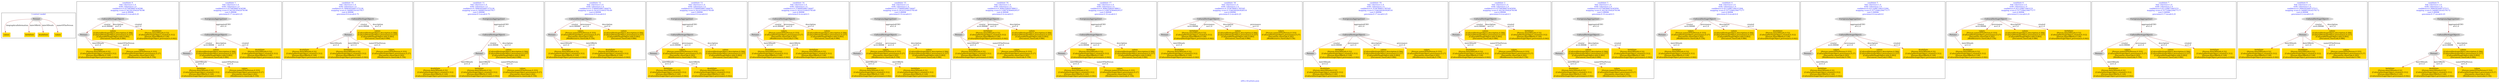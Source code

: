 digraph n0 {
fontcolor="blue"
remincross="true"
label="s09-s-18-artists.json"
subgraph cluster_0 {
label="1-correct model"
n2[style="filled",color="white",fillcolor="lightgray",label="Person1"];
n3[shape="plaintext",style="filled",fillcolor="gold",label="values"];
n4[shape="plaintext",style="filled",fillcolor="gold",label="birthDate"];
n5[shape="plaintext",style="filled",fillcolor="gold",label="deathDate"];
n6[shape="plaintext",style="filled",fillcolor="gold",label="values"];
}
subgraph cluster_1 {
label="candidate 0\nlink coherence:1.0\nnode coherence:1.0\nconfidence:0.4370858687434596\nmapping score:0.5623619562478198\ncost:4.99998\n-precision:0.2-recall:0.25"
n8[style="filled",color="white",fillcolor="lightgray",label="CulturalHeritageObject1"];
n9[style="filled",color="white",fillcolor="lightgray",label="Person1"];
n10[shape="plaintext",style="filled",fillcolor="gold",label="birthDate\n[Person,dateOfDeath,0.52]\n[CulturalHeritageObject,created,0.312]\n[Person,dateOfBirth,0.126]\n[CulturalHeritageObject,provenance,0.042]"];
n11[shape="plaintext",style="filled",fillcolor="gold",label="values\n[CulturalHeritageObject,description,0.584]\n[CulturalHeritageObject,provenance,0.237]\n[CulturalHeritageObject,title,0.093]\n[Document,classLink,0.086]"];
n12[shape="plaintext",style="filled",fillcolor="gold",label="deathDate\n[Person,dateOfDeath,0.52]\n[CulturalHeritageObject,created,0.312]\n[Person,dateOfBirth,0.126]\n[CulturalHeritageObject,provenance,0.042]"];
n13[shape="plaintext",style="filled",fillcolor="gold",label="values\n[Person,nameOfThePerson,0.333]\n[CulturalHeritageObject,provenance,0.27]\n[Document,classLink,0.242]\n[WebResource,classLink,0.156]"];
}
subgraph cluster_2 {
label="candidate 1\nlink coherence:1.0\nnode coherence:1.0\nconfidence:0.4370858687434596\nmapping score:0.5623619562478198\ncost:5.99998\n-precision:0.17-recall:0.25"
n15[style="filled",color="white",fillcolor="lightgray",label="CulturalHeritageObject1"];
n16[style="filled",color="white",fillcolor="lightgray",label="Person1"];
n17[style="filled",color="white",fillcolor="lightgray",label="EuropeanaAggregation1"];
n18[shape="plaintext",style="filled",fillcolor="gold",label="birthDate\n[Person,dateOfDeath,0.52]\n[CulturalHeritageObject,created,0.312]\n[Person,dateOfBirth,0.126]\n[CulturalHeritageObject,provenance,0.042]"];
n19[shape="plaintext",style="filled",fillcolor="gold",label="values\n[CulturalHeritageObject,description,0.584]\n[CulturalHeritageObject,provenance,0.237]\n[CulturalHeritageObject,title,0.093]\n[Document,classLink,0.086]"];
n20[shape="plaintext",style="filled",fillcolor="gold",label="deathDate\n[Person,dateOfDeath,0.52]\n[CulturalHeritageObject,created,0.312]\n[Person,dateOfBirth,0.126]\n[CulturalHeritageObject,provenance,0.042]"];
n21[shape="plaintext",style="filled",fillcolor="gold",label="values\n[Person,nameOfThePerson,0.333]\n[CulturalHeritageObject,provenance,0.27]\n[Document,classLink,0.242]\n[WebResource,classLink,0.156]"];
}
subgraph cluster_3 {
label="candidate 10\nlink coherence:1.0\nnode coherence:1.0\nconfidence:0.39065650497375126\nmapping score:0.546885501657917\ncost:4.99998\n-precision:0.6-recall:0.75"
n23[style="filled",color="white",fillcolor="lightgray",label="CulturalHeritageObject1"];
n24[style="filled",color="white",fillcolor="lightgray",label="Person1"];
n25[shape="plaintext",style="filled",fillcolor="gold",label="values\n[CulturalHeritageObject,description,0.584]\n[CulturalHeritageObject,provenance,0.237]\n[CulturalHeritageObject,title,0.093]\n[Document,classLink,0.086]"];
n26[shape="plaintext",style="filled",fillcolor="gold",label="deathDate\n[Person,dateOfDeath,0.52]\n[CulturalHeritageObject,created,0.312]\n[Person,dateOfBirth,0.126]\n[CulturalHeritageObject,provenance,0.042]"];
n27[shape="plaintext",style="filled",fillcolor="gold",label="birthDate\n[Person,dateOfDeath,0.52]\n[CulturalHeritageObject,created,0.312]\n[Person,dateOfBirth,0.126]\n[CulturalHeritageObject,provenance,0.042]"];
n28[shape="plaintext",style="filled",fillcolor="gold",label="values\n[Person,nameOfThePerson,0.333]\n[CulturalHeritageObject,provenance,0.27]\n[Document,classLink,0.242]\n[WebResource,classLink,0.156]"];
}
subgraph cluster_4 {
label="candidate 11\nlink coherence:1.0\nnode coherence:1.0\nconfidence:0.39065650497375126\nmapping score:0.546885501657917\ncost:5.99998\n-precision:0.5-recall:0.75"
n30[style="filled",color="white",fillcolor="lightgray",label="CulturalHeritageObject1"];
n31[style="filled",color="white",fillcolor="lightgray",label="Person1"];
n32[style="filled",color="white",fillcolor="lightgray",label="EuropeanaAggregation1"];
n33[shape="plaintext",style="filled",fillcolor="gold",label="values\n[CulturalHeritageObject,description,0.584]\n[CulturalHeritageObject,provenance,0.237]\n[CulturalHeritageObject,title,0.093]\n[Document,classLink,0.086]"];
n34[shape="plaintext",style="filled",fillcolor="gold",label="deathDate\n[Person,dateOfDeath,0.52]\n[CulturalHeritageObject,created,0.312]\n[Person,dateOfBirth,0.126]\n[CulturalHeritageObject,provenance,0.042]"];
n35[shape="plaintext",style="filled",fillcolor="gold",label="birthDate\n[Person,dateOfDeath,0.52]\n[CulturalHeritageObject,created,0.312]\n[Person,dateOfBirth,0.126]\n[CulturalHeritageObject,provenance,0.042]"];
n36[shape="plaintext",style="filled",fillcolor="gold",label="values\n[Person,nameOfThePerson,0.333]\n[CulturalHeritageObject,provenance,0.27]\n[Document,classLink,0.242]\n[WebResource,classLink,0.156]"];
}
subgraph cluster_5 {
label="candidate 12\nlink coherence:1.0\nnode coherence:1.0\nconfidence:0.37489950807344474\nmapping score:0.5416331693578149\ncost:4.99998\n-precision:0.0-recall:0.0"
n38[style="filled",color="white",fillcolor="lightgray",label="CulturalHeritageObject1"];
n39[style="filled",color="white",fillcolor="lightgray",label="Person1"];
n40[shape="plaintext",style="filled",fillcolor="gold",label="values\n[Person,nameOfThePerson,0.333]\n[CulturalHeritageObject,provenance,0.27]\n[Document,classLink,0.242]\n[WebResource,classLink,0.156]"];
n41[shape="plaintext",style="filled",fillcolor="gold",label="birthDate\n[Person,dateOfDeath,0.52]\n[CulturalHeritageObject,created,0.312]\n[Person,dateOfBirth,0.126]\n[CulturalHeritageObject,provenance,0.042]"];
n42[shape="plaintext",style="filled",fillcolor="gold",label="values\n[CulturalHeritageObject,description,0.584]\n[CulturalHeritageObject,provenance,0.237]\n[CulturalHeritageObject,title,0.093]\n[Document,classLink,0.086]"];
n43[shape="plaintext",style="filled",fillcolor="gold",label="deathDate\n[Person,dateOfDeath,0.52]\n[CulturalHeritageObject,created,0.312]\n[Person,dateOfBirth,0.126]\n[CulturalHeritageObject,provenance,0.042]"];
}
subgraph cluster_6 {
label="candidate 13\nlink coherence:1.0\nnode coherence:1.0\nconfidence:0.37489950807344474\nmapping score:0.5416331693578149\ncost:5.99998\n-precision:0.0-recall:0.0"
n45[style="filled",color="white",fillcolor="lightgray",label="CulturalHeritageObject1"];
n46[style="filled",color="white",fillcolor="lightgray",label="Person1"];
n47[style="filled",color="white",fillcolor="lightgray",label="EuropeanaAggregation1"];
n48[shape="plaintext",style="filled",fillcolor="gold",label="values\n[Person,nameOfThePerson,0.333]\n[CulturalHeritageObject,provenance,0.27]\n[Document,classLink,0.242]\n[WebResource,classLink,0.156]"];
n49[shape="plaintext",style="filled",fillcolor="gold",label="birthDate\n[Person,dateOfDeath,0.52]\n[CulturalHeritageObject,created,0.312]\n[Person,dateOfBirth,0.126]\n[CulturalHeritageObject,provenance,0.042]"];
n50[shape="plaintext",style="filled",fillcolor="gold",label="values\n[CulturalHeritageObject,description,0.584]\n[CulturalHeritageObject,provenance,0.237]\n[CulturalHeritageObject,title,0.093]\n[Document,classLink,0.086]"];
n51[shape="plaintext",style="filled",fillcolor="gold",label="deathDate\n[Person,dateOfDeath,0.52]\n[CulturalHeritageObject,created,0.312]\n[Person,dateOfBirth,0.126]\n[CulturalHeritageObject,provenance,0.042]"];
}
subgraph cluster_7 {
label="candidate 14\nlink coherence:1.0\nnode coherence:1.0\nconfidence:0.3748995080734447\nmapping score:0.5416331693578149\ncost:4.99998\n-precision:0.4-recall:0.5"
n53[style="filled",color="white",fillcolor="lightgray",label="CulturalHeritageObject1"];
n54[style="filled",color="white",fillcolor="lightgray",label="Person1"];
n55[shape="plaintext",style="filled",fillcolor="gold",label="values\n[Person,nameOfThePerson,0.333]\n[CulturalHeritageObject,provenance,0.27]\n[Document,classLink,0.242]\n[WebResource,classLink,0.156]"];
n56[shape="plaintext",style="filled",fillcolor="gold",label="values\n[CulturalHeritageObject,description,0.584]\n[CulturalHeritageObject,provenance,0.237]\n[CulturalHeritageObject,title,0.093]\n[Document,classLink,0.086]"];
n57[shape="plaintext",style="filled",fillcolor="gold",label="deathDate\n[Person,dateOfDeath,0.52]\n[CulturalHeritageObject,created,0.312]\n[Person,dateOfBirth,0.126]\n[CulturalHeritageObject,provenance,0.042]"];
n58[shape="plaintext",style="filled",fillcolor="gold",label="birthDate\n[Person,dateOfDeath,0.52]\n[CulturalHeritageObject,created,0.312]\n[Person,dateOfBirth,0.126]\n[CulturalHeritageObject,provenance,0.042]"];
}
subgraph cluster_8 {
label="candidate 15\nlink coherence:1.0\nnode coherence:1.0\nconfidence:0.3748995080734447\nmapping score:0.5416331693578149\ncost:5.99998\n-precision:0.33-recall:0.5"
n60[style="filled",color="white",fillcolor="lightgray",label="CulturalHeritageObject1"];
n61[style="filled",color="white",fillcolor="lightgray",label="Person1"];
n62[style="filled",color="white",fillcolor="lightgray",label="EuropeanaAggregation1"];
n63[shape="plaintext",style="filled",fillcolor="gold",label="values\n[Person,nameOfThePerson,0.333]\n[CulturalHeritageObject,provenance,0.27]\n[Document,classLink,0.242]\n[WebResource,classLink,0.156]"];
n64[shape="plaintext",style="filled",fillcolor="gold",label="values\n[CulturalHeritageObject,description,0.584]\n[CulturalHeritageObject,provenance,0.237]\n[CulturalHeritageObject,title,0.093]\n[Document,classLink,0.086]"];
n65[shape="plaintext",style="filled",fillcolor="gold",label="deathDate\n[Person,dateOfDeath,0.52]\n[CulturalHeritageObject,created,0.312]\n[Person,dateOfBirth,0.126]\n[CulturalHeritageObject,provenance,0.042]"];
n66[shape="plaintext",style="filled",fillcolor="gold",label="birthDate\n[Person,dateOfDeath,0.52]\n[CulturalHeritageObject,created,0.312]\n[Person,dateOfBirth,0.126]\n[CulturalHeritageObject,provenance,0.042]"];
}
subgraph cluster_9 {
label="candidate 16\nlink coherence:1.0\nnode coherence:1.0\nconfidence:0.3696350820788611\nmapping score:0.5398783606929537\ncost:4.99998\n-precision:0.4-recall:0.5"
n68[style="filled",color="white",fillcolor="lightgray",label="CulturalHeritageObject1"];
n69[style="filled",color="white",fillcolor="lightgray",label="Person1"];
n70[shape="plaintext",style="filled",fillcolor="gold",label="birthDate\n[Person,dateOfDeath,0.52]\n[CulturalHeritageObject,created,0.312]\n[Person,dateOfBirth,0.126]\n[CulturalHeritageObject,provenance,0.042]"];
n71[shape="plaintext",style="filled",fillcolor="gold",label="values\n[CulturalHeritageObject,description,0.584]\n[CulturalHeritageObject,provenance,0.237]\n[CulturalHeritageObject,title,0.093]\n[Document,classLink,0.086]"];
n72[shape="plaintext",style="filled",fillcolor="gold",label="deathDate\n[Person,dateOfDeath,0.52]\n[CulturalHeritageObject,created,0.312]\n[Person,dateOfBirth,0.126]\n[CulturalHeritageObject,provenance,0.042]"];
n73[shape="plaintext",style="filled",fillcolor="gold",label="values\n[Person,nameOfThePerson,0.333]\n[CulturalHeritageObject,provenance,0.27]\n[Document,classLink,0.242]\n[WebResource,classLink,0.156]"];
}
subgraph cluster_10 {
label="candidate 17\nlink coherence:1.0\nnode coherence:1.0\nconfidence:0.3696350820788611\nmapping score:0.5398783606929537\ncost:5.99998\n-precision:0.33-recall:0.5"
n75[style="filled",color="white",fillcolor="lightgray",label="CulturalHeritageObject1"];
n76[style="filled",color="white",fillcolor="lightgray",label="Person1"];
n77[style="filled",color="white",fillcolor="lightgray",label="EuropeanaAggregation1"];
n78[shape="plaintext",style="filled",fillcolor="gold",label="birthDate\n[Person,dateOfDeath,0.52]\n[CulturalHeritageObject,created,0.312]\n[Person,dateOfBirth,0.126]\n[CulturalHeritageObject,provenance,0.042]"];
n79[shape="plaintext",style="filled",fillcolor="gold",label="values\n[CulturalHeritageObject,description,0.584]\n[CulturalHeritageObject,provenance,0.237]\n[CulturalHeritageObject,title,0.093]\n[Document,classLink,0.086]"];
n80[shape="plaintext",style="filled",fillcolor="gold",label="deathDate\n[Person,dateOfDeath,0.52]\n[CulturalHeritageObject,created,0.312]\n[Person,dateOfBirth,0.126]\n[CulturalHeritageObject,provenance,0.042]"];
n81[shape="plaintext",style="filled",fillcolor="gold",label="values\n[Person,nameOfThePerson,0.333]\n[CulturalHeritageObject,provenance,0.27]\n[Document,classLink,0.242]\n[WebResource,classLink,0.156]"];
}
subgraph cluster_11 {
label="candidate 18\nlink coherence:1.0\nnode coherence:1.0\nconfidence:0.3538780851785545\nmapping score:0.5346260283928516\ncost:4.99998\n-precision:0.2-recall:0.25"
n83[style="filled",color="white",fillcolor="lightgray",label="CulturalHeritageObject1"];
n84[style="filled",color="white",fillcolor="lightgray",label="Person1"];
n85[shape="plaintext",style="filled",fillcolor="gold",label="birthDate\n[Person,dateOfDeath,0.52]\n[CulturalHeritageObject,created,0.312]\n[Person,dateOfBirth,0.126]\n[CulturalHeritageObject,provenance,0.042]"];
n86[shape="plaintext",style="filled",fillcolor="gold",label="values\n[CulturalHeritageObject,description,0.584]\n[CulturalHeritageObject,provenance,0.237]\n[CulturalHeritageObject,title,0.093]\n[Document,classLink,0.086]"];
n87[shape="plaintext",style="filled",fillcolor="gold",label="deathDate\n[Person,dateOfDeath,0.52]\n[CulturalHeritageObject,created,0.312]\n[Person,dateOfBirth,0.126]\n[CulturalHeritageObject,provenance,0.042]"];
n88[shape="plaintext",style="filled",fillcolor="gold",label="values\n[Person,nameOfThePerson,0.333]\n[CulturalHeritageObject,provenance,0.27]\n[Document,classLink,0.242]\n[WebResource,classLink,0.156]"];
}
subgraph cluster_12 {
label="candidate 19\nlink coherence:1.0\nnode coherence:1.0\nconfidence:0.3538780851785545\nmapping score:0.5346260283928516\ncost:5.99998\n-precision:0.17-recall:0.25"
n90[style="filled",color="white",fillcolor="lightgray",label="CulturalHeritageObject1"];
n91[style="filled",color="white",fillcolor="lightgray",label="Person1"];
n92[style="filled",color="white",fillcolor="lightgray",label="EuropeanaAggregation1"];
n93[shape="plaintext",style="filled",fillcolor="gold",label="birthDate\n[Person,dateOfDeath,0.52]\n[CulturalHeritageObject,created,0.312]\n[Person,dateOfBirth,0.126]\n[CulturalHeritageObject,provenance,0.042]"];
n94[shape="plaintext",style="filled",fillcolor="gold",label="values\n[CulturalHeritageObject,description,0.584]\n[CulturalHeritageObject,provenance,0.237]\n[CulturalHeritageObject,title,0.093]\n[Document,classLink,0.086]"];
n95[shape="plaintext",style="filled",fillcolor="gold",label="deathDate\n[Person,dateOfDeath,0.52]\n[CulturalHeritageObject,created,0.312]\n[Person,dateOfBirth,0.126]\n[CulturalHeritageObject,provenance,0.042]"];
n96[shape="plaintext",style="filled",fillcolor="gold",label="values\n[Person,nameOfThePerson,0.333]\n[CulturalHeritageObject,provenance,0.27]\n[Document,classLink,0.242]\n[WebResource,classLink,0.156]"];
}
subgraph cluster_13 {
label="candidate 2\nlink coherence:1.0\nnode coherence:1.0\nconfidence:0.43708586874345956\nmapping score:0.5623619562478198\ncost:4.99998\n-precision:0.4-recall:0.5"
n98[style="filled",color="white",fillcolor="lightgray",label="CulturalHeritageObject1"];
n99[style="filled",color="white",fillcolor="lightgray",label="Person1"];
n100[shape="plaintext",style="filled",fillcolor="gold",label="values\n[CulturalHeritageObject,description,0.584]\n[CulturalHeritageObject,provenance,0.237]\n[CulturalHeritageObject,title,0.093]\n[Document,classLink,0.086]"];
n101[shape="plaintext",style="filled",fillcolor="gold",label="deathDate\n[Person,dateOfDeath,0.52]\n[CulturalHeritageObject,created,0.312]\n[Person,dateOfBirth,0.126]\n[CulturalHeritageObject,provenance,0.042]"];
n102[shape="plaintext",style="filled",fillcolor="gold",label="birthDate\n[Person,dateOfDeath,0.52]\n[CulturalHeritageObject,created,0.312]\n[Person,dateOfBirth,0.126]\n[CulturalHeritageObject,provenance,0.042]"];
n103[shape="plaintext",style="filled",fillcolor="gold",label="values\n[Person,nameOfThePerson,0.333]\n[CulturalHeritageObject,provenance,0.27]\n[Document,classLink,0.242]\n[WebResource,classLink,0.156]"];
}
subgraph cluster_14 {
label="candidate 3\nlink coherence:1.0\nnode coherence:1.0\nconfidence:0.43708586874345956\nmapping score:0.5623619562478198\ncost:5.99998\n-precision:0.33-recall:0.5"
n105[style="filled",color="white",fillcolor="lightgray",label="CulturalHeritageObject1"];
n106[style="filled",color="white",fillcolor="lightgray",label="Person1"];
n107[style="filled",color="white",fillcolor="lightgray",label="EuropeanaAggregation1"];
n108[shape="plaintext",style="filled",fillcolor="gold",label="values\n[CulturalHeritageObject,description,0.584]\n[CulturalHeritageObject,provenance,0.237]\n[CulturalHeritageObject,title,0.093]\n[Document,classLink,0.086]"];
n109[shape="plaintext",style="filled",fillcolor="gold",label="deathDate\n[Person,dateOfDeath,0.52]\n[CulturalHeritageObject,created,0.312]\n[Person,dateOfBirth,0.126]\n[CulturalHeritageObject,provenance,0.042]"];
n110[shape="plaintext",style="filled",fillcolor="gold",label="birthDate\n[Person,dateOfDeath,0.52]\n[CulturalHeritageObject,created,0.312]\n[Person,dateOfBirth,0.126]\n[CulturalHeritageObject,provenance,0.042]"];
n111[shape="plaintext",style="filled",fillcolor="gold",label="values\n[Person,nameOfThePerson,0.333]\n[CulturalHeritageObject,provenance,0.27]\n[Document,classLink,0.242]\n[WebResource,classLink,0.156]"];
}
subgraph cluster_15 {
label="candidate 4\nlink coherence:1.0\nnode coherence:1.0\nconfidence:0.42132887184315304\nmapping score:0.5571096239477177\ncost:4.99998\n-precision:0.0-recall:0.0"
n113[style="filled",color="white",fillcolor="lightgray",label="CulturalHeritageObject1"];
n114[style="filled",color="white",fillcolor="lightgray",label="Person1"];
n115[shape="plaintext",style="filled",fillcolor="gold",label="values\n[Person,nameOfThePerson,0.333]\n[CulturalHeritageObject,provenance,0.27]\n[Document,classLink,0.242]\n[WebResource,classLink,0.156]"];
n116[shape="plaintext",style="filled",fillcolor="gold",label="birthDate\n[Person,dateOfDeath,0.52]\n[CulturalHeritageObject,created,0.312]\n[Person,dateOfBirth,0.126]\n[CulturalHeritageObject,provenance,0.042]"];
n117[shape="plaintext",style="filled",fillcolor="gold",label="values\n[CulturalHeritageObject,description,0.584]\n[CulturalHeritageObject,provenance,0.237]\n[CulturalHeritageObject,title,0.093]\n[Document,classLink,0.086]"];
n118[shape="plaintext",style="filled",fillcolor="gold",label="deathDate\n[Person,dateOfDeath,0.52]\n[CulturalHeritageObject,created,0.312]\n[Person,dateOfBirth,0.126]\n[CulturalHeritageObject,provenance,0.042]"];
}
subgraph cluster_16 {
label="candidate 5\nlink coherence:1.0\nnode coherence:1.0\nconfidence:0.42132887184315304\nmapping score:0.5571096239477177\ncost:5.99998\n-precision:0.0-recall:0.0"
n120[style="filled",color="white",fillcolor="lightgray",label="CulturalHeritageObject1"];
n121[style="filled",color="white",fillcolor="lightgray",label="Person1"];
n122[style="filled",color="white",fillcolor="lightgray",label="EuropeanaAggregation1"];
n123[shape="plaintext",style="filled",fillcolor="gold",label="values\n[Person,nameOfThePerson,0.333]\n[CulturalHeritageObject,provenance,0.27]\n[Document,classLink,0.242]\n[WebResource,classLink,0.156]"];
n124[shape="plaintext",style="filled",fillcolor="gold",label="birthDate\n[Person,dateOfDeath,0.52]\n[CulturalHeritageObject,created,0.312]\n[Person,dateOfBirth,0.126]\n[CulturalHeritageObject,provenance,0.042]"];
n125[shape="plaintext",style="filled",fillcolor="gold",label="values\n[CulturalHeritageObject,description,0.584]\n[CulturalHeritageObject,provenance,0.237]\n[CulturalHeritageObject,title,0.093]\n[Document,classLink,0.086]"];
n126[shape="plaintext",style="filled",fillcolor="gold",label="deathDate\n[Person,dateOfDeath,0.52]\n[CulturalHeritageObject,created,0.312]\n[Person,dateOfBirth,0.126]\n[CulturalHeritageObject,provenance,0.042]"];
}
subgraph cluster_17 {
label="candidate 6\nlink coherence:1.0\nnode coherence:1.0\nconfidence:0.421328871843153\nmapping score:0.5571096239477177\ncost:4.99998\n-precision:0.2-recall:0.25"
n128[style="filled",color="white",fillcolor="lightgray",label="CulturalHeritageObject1"];
n129[style="filled",color="white",fillcolor="lightgray",label="Person1"];
n130[shape="plaintext",style="filled",fillcolor="gold",label="values\n[Person,nameOfThePerson,0.333]\n[CulturalHeritageObject,provenance,0.27]\n[Document,classLink,0.242]\n[WebResource,classLink,0.156]"];
n131[shape="plaintext",style="filled",fillcolor="gold",label="values\n[CulturalHeritageObject,description,0.584]\n[CulturalHeritageObject,provenance,0.237]\n[CulturalHeritageObject,title,0.093]\n[Document,classLink,0.086]"];
n132[shape="plaintext",style="filled",fillcolor="gold",label="deathDate\n[Person,dateOfDeath,0.52]\n[CulturalHeritageObject,created,0.312]\n[Person,dateOfBirth,0.126]\n[CulturalHeritageObject,provenance,0.042]"];
n133[shape="plaintext",style="filled",fillcolor="gold",label="birthDate\n[Person,dateOfDeath,0.52]\n[CulturalHeritageObject,created,0.312]\n[Person,dateOfBirth,0.126]\n[CulturalHeritageObject,provenance,0.042]"];
}
subgraph cluster_18 {
label="candidate 7\nlink coherence:1.0\nnode coherence:1.0\nconfidence:0.421328871843153\nmapping score:0.5571096239477177\ncost:5.99998\n-precision:0.17-recall:0.25"
n135[style="filled",color="white",fillcolor="lightgray",label="CulturalHeritageObject1"];
n136[style="filled",color="white",fillcolor="lightgray",label="Person1"];
n137[style="filled",color="white",fillcolor="lightgray",label="EuropeanaAggregation1"];
n138[shape="plaintext",style="filled",fillcolor="gold",label="values\n[Person,nameOfThePerson,0.333]\n[CulturalHeritageObject,provenance,0.27]\n[Document,classLink,0.242]\n[WebResource,classLink,0.156]"];
n139[shape="plaintext",style="filled",fillcolor="gold",label="values\n[CulturalHeritageObject,description,0.584]\n[CulturalHeritageObject,provenance,0.237]\n[CulturalHeritageObject,title,0.093]\n[Document,classLink,0.086]"];
n140[shape="plaintext",style="filled",fillcolor="gold",label="deathDate\n[Person,dateOfDeath,0.52]\n[CulturalHeritageObject,created,0.312]\n[Person,dateOfBirth,0.126]\n[CulturalHeritageObject,provenance,0.042]"];
n141[shape="plaintext",style="filled",fillcolor="gold",label="birthDate\n[Person,dateOfDeath,0.52]\n[CulturalHeritageObject,created,0.312]\n[Person,dateOfBirth,0.126]\n[CulturalHeritageObject,provenance,0.042]"];
}
subgraph cluster_19 {
label="candidate 8\nlink coherence:1.0\nnode coherence:1.0\nconfidence:0.3906565049737513\nmapping score:0.5468855016579172\ncost:4.99998\n-precision:0.2-recall:0.25"
n143[style="filled",color="white",fillcolor="lightgray",label="CulturalHeritageObject1"];
n144[style="filled",color="white",fillcolor="lightgray",label="Person1"];
n145[shape="plaintext",style="filled",fillcolor="gold",label="birthDate\n[Person,dateOfDeath,0.52]\n[CulturalHeritageObject,created,0.312]\n[Person,dateOfBirth,0.126]\n[CulturalHeritageObject,provenance,0.042]"];
n146[shape="plaintext",style="filled",fillcolor="gold",label="values\n[CulturalHeritageObject,description,0.584]\n[CulturalHeritageObject,provenance,0.237]\n[CulturalHeritageObject,title,0.093]\n[Document,classLink,0.086]"];
n147[shape="plaintext",style="filled",fillcolor="gold",label="deathDate\n[Person,dateOfDeath,0.52]\n[CulturalHeritageObject,created,0.312]\n[Person,dateOfBirth,0.126]\n[CulturalHeritageObject,provenance,0.042]"];
n148[shape="plaintext",style="filled",fillcolor="gold",label="values\n[Person,nameOfThePerson,0.333]\n[CulturalHeritageObject,provenance,0.27]\n[Document,classLink,0.242]\n[WebResource,classLink,0.156]"];
}
subgraph cluster_20 {
label="candidate 9\nlink coherence:1.0\nnode coherence:1.0\nconfidence:0.3906565049737513\nmapping score:0.5468855016579172\ncost:5.99998\n-precision:0.17-recall:0.25"
n150[style="filled",color="white",fillcolor="lightgray",label="CulturalHeritageObject1"];
n151[style="filled",color="white",fillcolor="lightgray",label="Person1"];
n152[style="filled",color="white",fillcolor="lightgray",label="EuropeanaAggregation1"];
n153[shape="plaintext",style="filled",fillcolor="gold",label="birthDate\n[Person,dateOfDeath,0.52]\n[CulturalHeritageObject,created,0.312]\n[Person,dateOfBirth,0.126]\n[CulturalHeritageObject,provenance,0.042]"];
n154[shape="plaintext",style="filled",fillcolor="gold",label="values\n[CulturalHeritageObject,description,0.584]\n[CulturalHeritageObject,provenance,0.237]\n[CulturalHeritageObject,title,0.093]\n[Document,classLink,0.086]"];
n155[shape="plaintext",style="filled",fillcolor="gold",label="deathDate\n[Person,dateOfDeath,0.52]\n[CulturalHeritageObject,created,0.312]\n[Person,dateOfBirth,0.126]\n[CulturalHeritageObject,provenance,0.042]"];
n156[shape="plaintext",style="filled",fillcolor="gold",label="values\n[Person,nameOfThePerson,0.333]\n[CulturalHeritageObject,provenance,0.27]\n[Document,classLink,0.242]\n[WebResource,classLink,0.156]"];
}
n2 -> n3[color="brown",fontcolor="black",label="biographicalInformation"]
n2 -> n4[color="brown",fontcolor="black",label="dateOfBirth"]
n2 -> n5[color="brown",fontcolor="black",label="dateOfDeath"]
n2 -> n6[color="brown",fontcolor="black",label="nameOfThePerson"]
n8 -> n9[color="brown",fontcolor="black",label="creator\nw=0.99998"]
n9 -> n10[color="brown",fontcolor="black",label="dateOfDeath\nw=1.0"]
n8 -> n11[color="brown",fontcolor="black",label="description\nw=1.0"]
n8 -> n12[color="brown",fontcolor="black",label="created\nw=1.0"]
n9 -> n13[color="brown",fontcolor="black",label="nameOfThePerson\nw=1.0"]
n15 -> n16[color="brown",fontcolor="black",label="creator\nw=0.99998"]
n17 -> n15[color="brown",fontcolor="black",label="aggregatedCHO\nw=1.0"]
n16 -> n18[color="brown",fontcolor="black",label="dateOfDeath\nw=1.0"]
n15 -> n19[color="brown",fontcolor="black",label="description\nw=1.0"]
n15 -> n20[color="brown",fontcolor="black",label="created\nw=1.0"]
n16 -> n21[color="brown",fontcolor="black",label="nameOfThePerson\nw=1.0"]
n23 -> n24[color="brown",fontcolor="black",label="creator\nw=0.99998"]
n23 -> n25[color="brown",fontcolor="black",label="description\nw=1.0"]
n24 -> n26[color="brown",fontcolor="black",label="dateOfDeath\nw=1.0"]
n24 -> n27[color="brown",fontcolor="black",label="dateOfBirth\nw=1.0"]
n24 -> n28[color="brown",fontcolor="black",label="nameOfThePerson\nw=1.0"]
n30 -> n31[color="brown",fontcolor="black",label="creator\nw=0.99998"]
n32 -> n30[color="brown",fontcolor="black",label="aggregatedCHO\nw=1.0"]
n30 -> n33[color="brown",fontcolor="black",label="description\nw=1.0"]
n31 -> n34[color="brown",fontcolor="black",label="dateOfDeath\nw=1.0"]
n31 -> n35[color="brown",fontcolor="black",label="dateOfBirth\nw=1.0"]
n31 -> n36[color="brown",fontcolor="black",label="nameOfThePerson\nw=1.0"]
n38 -> n39[color="brown",fontcolor="black",label="creator\nw=0.99998"]
n38 -> n40[color="brown",fontcolor="black",label="provenance\nw=1.0"]
n39 -> n41[color="brown",fontcolor="black",label="dateOfDeath\nw=1.0"]
n38 -> n42[color="brown",fontcolor="black",label="description\nw=1.0"]
n39 -> n43[color="brown",fontcolor="black",label="dateOfBirth\nw=1.0"]
n45 -> n46[color="brown",fontcolor="black",label="creator\nw=0.99998"]
n47 -> n45[color="brown",fontcolor="black",label="aggregatedCHO\nw=1.0"]
n45 -> n48[color="brown",fontcolor="black",label="provenance\nw=1.0"]
n46 -> n49[color="brown",fontcolor="black",label="dateOfDeath\nw=1.0"]
n45 -> n50[color="brown",fontcolor="black",label="description\nw=1.0"]
n46 -> n51[color="brown",fontcolor="black",label="dateOfBirth\nw=1.0"]
n53 -> n54[color="brown",fontcolor="black",label="creator\nw=0.99998"]
n53 -> n55[color="brown",fontcolor="black",label="provenance\nw=1.0"]
n53 -> n56[color="brown",fontcolor="black",label="description\nw=1.0"]
n54 -> n57[color="brown",fontcolor="black",label="dateOfDeath\nw=1.0"]
n54 -> n58[color="brown",fontcolor="black",label="dateOfBirth\nw=1.0"]
n60 -> n61[color="brown",fontcolor="black",label="creator\nw=0.99998"]
n62 -> n60[color="brown",fontcolor="black",label="aggregatedCHO\nw=1.0"]
n60 -> n63[color="brown",fontcolor="black",label="provenance\nw=1.0"]
n60 -> n64[color="brown",fontcolor="black",label="description\nw=1.0"]
n61 -> n65[color="brown",fontcolor="black",label="dateOfDeath\nw=1.0"]
n61 -> n66[color="brown",fontcolor="black",label="dateOfBirth\nw=1.0"]
n68 -> n69[color="brown",fontcolor="black",label="creator\nw=0.99998"]
n68 -> n70[color="brown",fontcolor="black",label="provenance\nw=1.0"]
n68 -> n71[color="brown",fontcolor="black",label="description\nw=1.0"]
n69 -> n72[color="brown",fontcolor="black",label="dateOfDeath\nw=1.0"]
n69 -> n73[color="brown",fontcolor="black",label="nameOfThePerson\nw=1.0"]
n75 -> n76[color="brown",fontcolor="black",label="creator\nw=0.99998"]
n77 -> n75[color="brown",fontcolor="black",label="aggregatedCHO\nw=1.0"]
n75 -> n78[color="brown",fontcolor="black",label="provenance\nw=1.0"]
n75 -> n79[color="brown",fontcolor="black",label="description\nw=1.0"]
n76 -> n80[color="brown",fontcolor="black",label="dateOfDeath\nw=1.0"]
n76 -> n81[color="brown",fontcolor="black",label="nameOfThePerson\nw=1.0"]
n83 -> n84[color="brown",fontcolor="black",label="creator\nw=0.99998"]
n83 -> n85[color="brown",fontcolor="black",label="provenance\nw=1.0"]
n83 -> n86[color="brown",fontcolor="black",label="description\nw=1.0"]
n84 -> n87[color="brown",fontcolor="black",label="dateOfDeath\nw=1.0"]
n83 -> n88[color="brown",fontcolor="black",label="provenance\nw=1.0"]
n90 -> n91[color="brown",fontcolor="black",label="creator\nw=0.99998"]
n92 -> n90[color="brown",fontcolor="black",label="aggregatedCHO\nw=1.0"]
n90 -> n93[color="brown",fontcolor="black",label="provenance\nw=1.0"]
n90 -> n94[color="brown",fontcolor="black",label="description\nw=1.0"]
n91 -> n95[color="brown",fontcolor="black",label="dateOfDeath\nw=1.0"]
n90 -> n96[color="brown",fontcolor="black",label="provenance\nw=1.0"]
n98 -> n99[color="brown",fontcolor="black",label="creator\nw=0.99998"]
n98 -> n100[color="brown",fontcolor="black",label="description\nw=1.0"]
n99 -> n101[color="brown",fontcolor="black",label="dateOfDeath\nw=1.0"]
n98 -> n102[color="brown",fontcolor="black",label="created\nw=1.0"]
n99 -> n103[color="brown",fontcolor="black",label="nameOfThePerson\nw=1.0"]
n105 -> n106[color="brown",fontcolor="black",label="creator\nw=0.99998"]
n107 -> n105[color="brown",fontcolor="black",label="aggregatedCHO\nw=1.0"]
n105 -> n108[color="brown",fontcolor="black",label="description\nw=1.0"]
n106 -> n109[color="brown",fontcolor="black",label="dateOfDeath\nw=1.0"]
n105 -> n110[color="brown",fontcolor="black",label="created\nw=1.0"]
n106 -> n111[color="brown",fontcolor="black",label="nameOfThePerson\nw=1.0"]
n113 -> n114[color="brown",fontcolor="black",label="creator\nw=0.99998"]
n113 -> n115[color="brown",fontcolor="black",label="provenance\nw=1.0"]
n114 -> n116[color="brown",fontcolor="black",label="dateOfDeath\nw=1.0"]
n113 -> n117[color="brown",fontcolor="black",label="description\nw=1.0"]
n113 -> n118[color="brown",fontcolor="black",label="created\nw=1.0"]
n120 -> n121[color="brown",fontcolor="black",label="creator\nw=0.99998"]
n122 -> n120[color="brown",fontcolor="black",label="aggregatedCHO\nw=1.0"]
n120 -> n123[color="brown",fontcolor="black",label="provenance\nw=1.0"]
n121 -> n124[color="brown",fontcolor="black",label="dateOfDeath\nw=1.0"]
n120 -> n125[color="brown",fontcolor="black",label="description\nw=1.0"]
n120 -> n126[color="brown",fontcolor="black",label="created\nw=1.0"]
n128 -> n129[color="brown",fontcolor="black",label="creator\nw=0.99998"]
n128 -> n130[color="brown",fontcolor="black",label="provenance\nw=1.0"]
n128 -> n131[color="brown",fontcolor="black",label="description\nw=1.0"]
n129 -> n132[color="brown",fontcolor="black",label="dateOfDeath\nw=1.0"]
n128 -> n133[color="brown",fontcolor="black",label="created\nw=1.0"]
n135 -> n136[color="brown",fontcolor="black",label="creator\nw=0.99998"]
n137 -> n135[color="brown",fontcolor="black",label="aggregatedCHO\nw=1.0"]
n135 -> n138[color="brown",fontcolor="black",label="provenance\nw=1.0"]
n135 -> n139[color="brown",fontcolor="black",label="description\nw=1.0"]
n136 -> n140[color="brown",fontcolor="black",label="dateOfDeath\nw=1.0"]
n135 -> n141[color="brown",fontcolor="black",label="created\nw=1.0"]
n143 -> n144[color="brown",fontcolor="black",label="creator\nw=0.99998"]
n144 -> n145[color="brown",fontcolor="black",label="dateOfDeath\nw=1.0"]
n143 -> n146[color="brown",fontcolor="black",label="description\nw=1.0"]
n144 -> n147[color="brown",fontcolor="black",label="dateOfBirth\nw=1.0"]
n144 -> n148[color="brown",fontcolor="black",label="nameOfThePerson\nw=1.0"]
n150 -> n151[color="brown",fontcolor="black",label="creator\nw=0.99998"]
n152 -> n150[color="brown",fontcolor="black",label="aggregatedCHO\nw=1.0"]
n151 -> n153[color="brown",fontcolor="black",label="dateOfDeath\nw=1.0"]
n150 -> n154[color="brown",fontcolor="black",label="description\nw=1.0"]
n151 -> n155[color="brown",fontcolor="black",label="dateOfBirth\nw=1.0"]
n151 -> n156[color="brown",fontcolor="black",label="nameOfThePerson\nw=1.0"]
}
